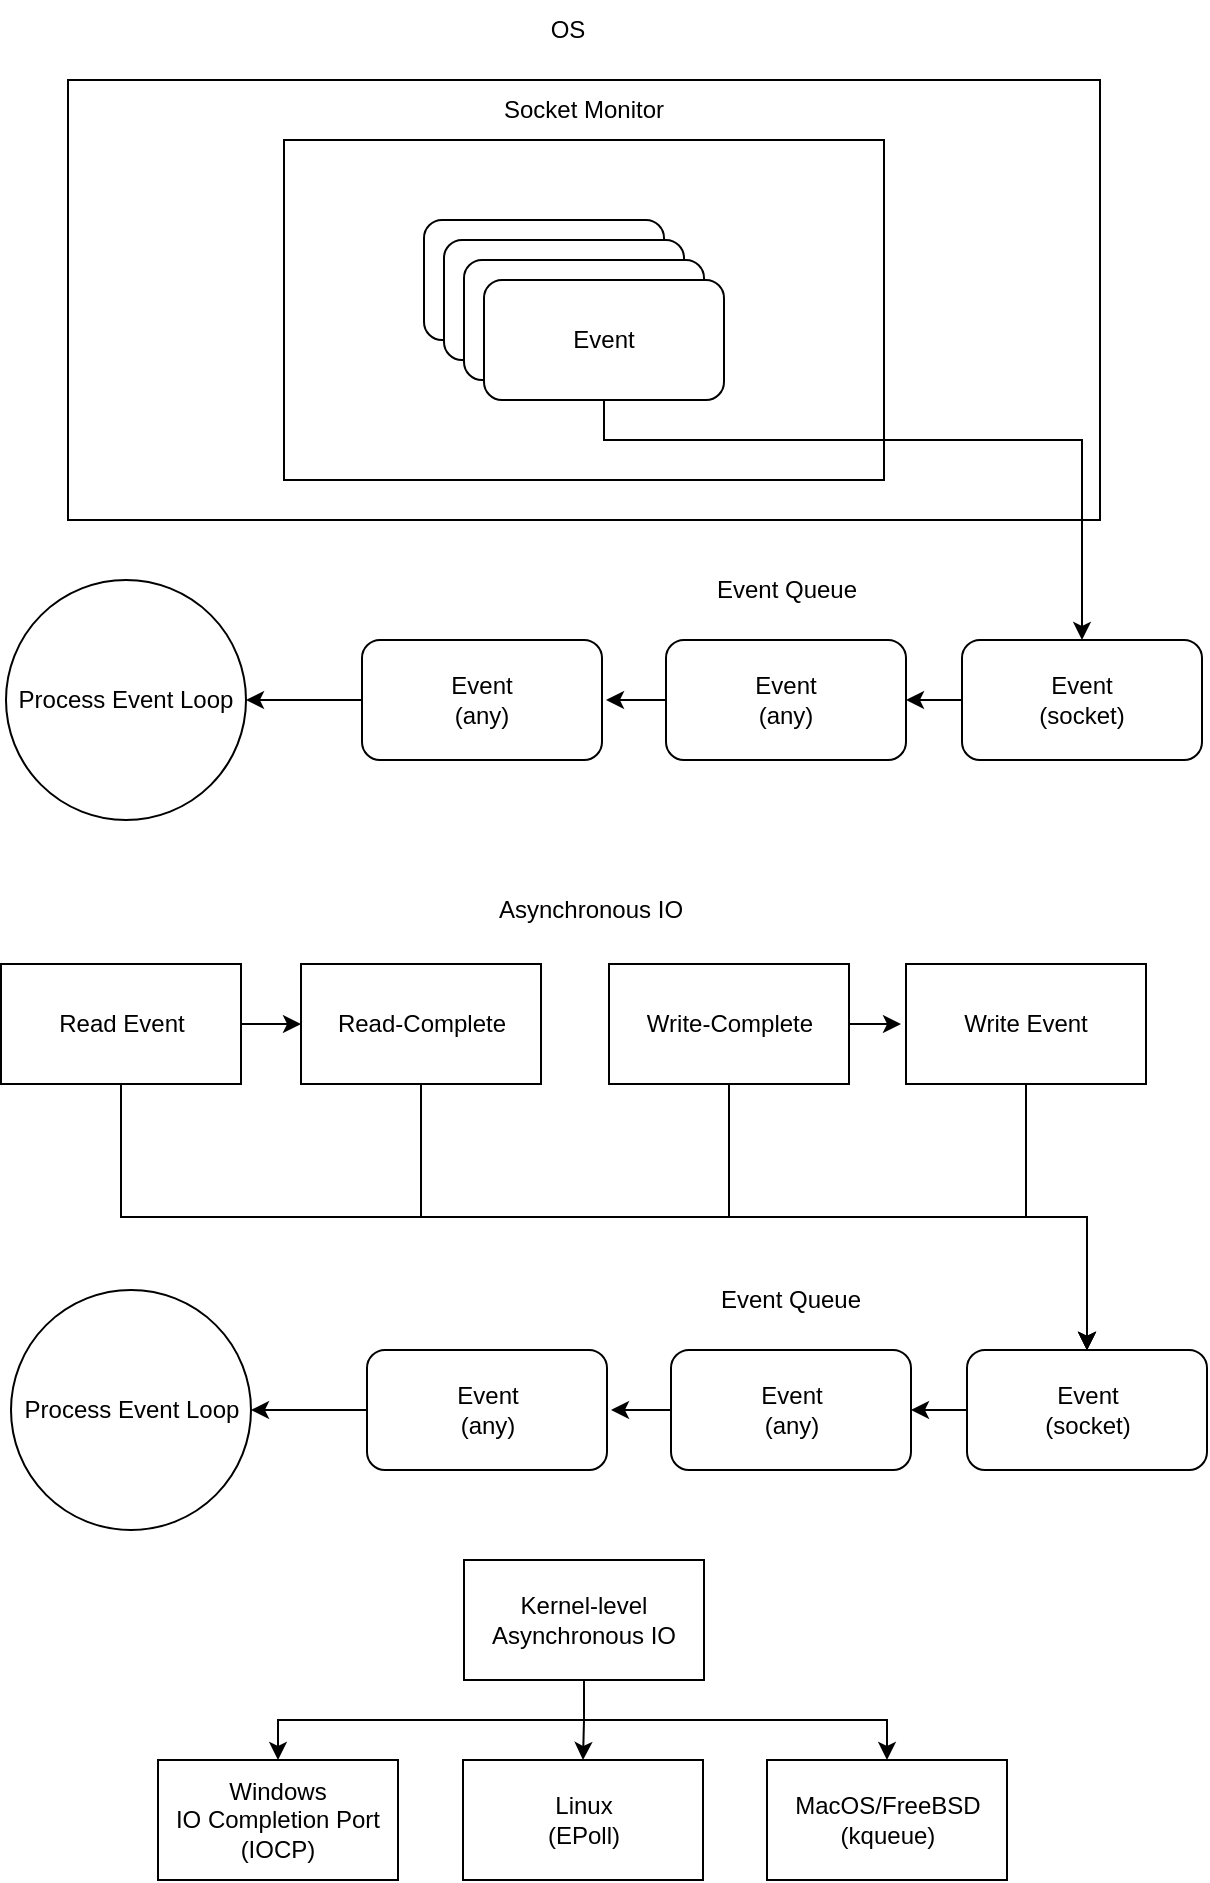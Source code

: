 <mxfile version="26.0.8">
  <diagram name="Page-1" id="e2ArdMHhzv_OrXprheBn">
    <mxGraphModel dx="1050" dy="557" grid="1" gridSize="10" guides="1" tooltips="1" connect="1" arrows="1" fold="1" page="1" pageScale="1" pageWidth="827" pageHeight="1169" math="0" shadow="0">
      <root>
        <mxCell id="0" />
        <mxCell id="1" parent="0" />
        <mxCell id="U4BreIy_PUs1d_vO0f3u-11" value="" style="rounded=0;whiteSpace=wrap;html=1;" vertex="1" parent="1">
          <mxGeometry x="156" y="80" width="516" height="220" as="geometry" />
        </mxCell>
        <mxCell id="U4BreIy_PUs1d_vO0f3u-5" value="" style="rounded=0;whiteSpace=wrap;html=1;" vertex="1" parent="1">
          <mxGeometry x="264" y="110" width="300" height="170" as="geometry" />
        </mxCell>
        <mxCell id="U4BreIy_PUs1d_vO0f3u-1" value="Event" style="rounded=1;whiteSpace=wrap;html=1;" vertex="1" parent="1">
          <mxGeometry x="334" y="150" width="120" height="60" as="geometry" />
        </mxCell>
        <mxCell id="U4BreIy_PUs1d_vO0f3u-2" value="Event" style="rounded=1;whiteSpace=wrap;html=1;" vertex="1" parent="1">
          <mxGeometry x="344" y="160" width="120" height="60" as="geometry" />
        </mxCell>
        <mxCell id="U4BreIy_PUs1d_vO0f3u-3" value="Event" style="rounded=1;whiteSpace=wrap;html=1;" vertex="1" parent="1">
          <mxGeometry x="354" y="170" width="120" height="60" as="geometry" />
        </mxCell>
        <mxCell id="U4BreIy_PUs1d_vO0f3u-44" style="edgeStyle=orthogonalEdgeStyle;rounded=0;orthogonalLoop=1;jettySize=auto;html=1;exitX=0.5;exitY=1;exitDx=0;exitDy=0;entryX=0.5;entryY=0;entryDx=0;entryDy=0;" edge="1" parent="1" source="U4BreIy_PUs1d_vO0f3u-4" target="U4BreIy_PUs1d_vO0f3u-38">
          <mxGeometry relative="1" as="geometry">
            <Array as="points">
              <mxPoint x="424" y="260" />
              <mxPoint x="663" y="260" />
            </Array>
          </mxGeometry>
        </mxCell>
        <mxCell id="U4BreIy_PUs1d_vO0f3u-4" value="Event" style="rounded=1;whiteSpace=wrap;html=1;" vertex="1" parent="1">
          <mxGeometry x="364" y="180" width="120" height="60" as="geometry" />
        </mxCell>
        <mxCell id="U4BreIy_PUs1d_vO0f3u-6" value="Socket Monitor" style="text;html=1;align=center;verticalAlign=middle;whiteSpace=wrap;rounded=0;" vertex="1" parent="1">
          <mxGeometry x="354" y="80" width="120" height="30" as="geometry" />
        </mxCell>
        <mxCell id="U4BreIy_PUs1d_vO0f3u-12" value="OS" style="text;html=1;align=center;verticalAlign=middle;whiteSpace=wrap;rounded=0;" vertex="1" parent="1">
          <mxGeometry x="376" y="40" width="60" height="30" as="geometry" />
        </mxCell>
        <mxCell id="U4BreIy_PUs1d_vO0f3u-55" style="edgeStyle=orthogonalEdgeStyle;rounded=0;orthogonalLoop=1;jettySize=auto;html=1;exitX=0.5;exitY=1;exitDx=0;exitDy=0;entryX=0.5;entryY=0;entryDx=0;entryDy=0;" edge="1" parent="1" source="U4BreIy_PUs1d_vO0f3u-27" target="U4BreIy_PUs1d_vO0f3u-52">
          <mxGeometry relative="1" as="geometry" />
        </mxCell>
        <mxCell id="U4BreIy_PUs1d_vO0f3u-56" style="edgeStyle=orthogonalEdgeStyle;rounded=0;orthogonalLoop=1;jettySize=auto;html=1;exitX=1;exitY=0.5;exitDx=0;exitDy=0;entryX=0;entryY=0.5;entryDx=0;entryDy=0;" edge="1" parent="1" source="U4BreIy_PUs1d_vO0f3u-27" target="U4BreIy_PUs1d_vO0f3u-29">
          <mxGeometry relative="1" as="geometry" />
        </mxCell>
        <mxCell id="U4BreIy_PUs1d_vO0f3u-27" value="Read Event" style="whiteSpace=wrap;html=1;" vertex="1" parent="1">
          <mxGeometry x="122.5" y="522" width="120" height="60" as="geometry" />
        </mxCell>
        <mxCell id="U4BreIy_PUs1d_vO0f3u-60" style="edgeStyle=orthogonalEdgeStyle;rounded=0;orthogonalLoop=1;jettySize=auto;html=1;exitX=0.5;exitY=1;exitDx=0;exitDy=0;" edge="1" parent="1" source="U4BreIy_PUs1d_vO0f3u-28" target="U4BreIy_PUs1d_vO0f3u-52">
          <mxGeometry relative="1" as="geometry" />
        </mxCell>
        <mxCell id="U4BreIy_PUs1d_vO0f3u-28" value="Write Event" style="whiteSpace=wrap;html=1;" vertex="1" parent="1">
          <mxGeometry x="575" y="522" width="120" height="60" as="geometry" />
        </mxCell>
        <mxCell id="U4BreIy_PUs1d_vO0f3u-57" style="edgeStyle=orthogonalEdgeStyle;rounded=0;orthogonalLoop=1;jettySize=auto;html=1;exitX=0.5;exitY=1;exitDx=0;exitDy=0;entryX=0.5;entryY=0;entryDx=0;entryDy=0;" edge="1" parent="1" source="U4BreIy_PUs1d_vO0f3u-29" target="U4BreIy_PUs1d_vO0f3u-52">
          <mxGeometry relative="1" as="geometry" />
        </mxCell>
        <mxCell id="U4BreIy_PUs1d_vO0f3u-29" value="Read-Complete" style="whiteSpace=wrap;html=1;" vertex="1" parent="1">
          <mxGeometry x="272.5" y="522" width="120" height="60" as="geometry" />
        </mxCell>
        <mxCell id="U4BreIy_PUs1d_vO0f3u-58" style="edgeStyle=orthogonalEdgeStyle;rounded=0;orthogonalLoop=1;jettySize=auto;html=1;exitX=0.5;exitY=1;exitDx=0;exitDy=0;entryX=0.5;entryY=0;entryDx=0;entryDy=0;" edge="1" parent="1" source="U4BreIy_PUs1d_vO0f3u-31" target="U4BreIy_PUs1d_vO0f3u-52">
          <mxGeometry relative="1" as="geometry" />
        </mxCell>
        <mxCell id="U4BreIy_PUs1d_vO0f3u-59" style="edgeStyle=orthogonalEdgeStyle;rounded=0;orthogonalLoop=1;jettySize=auto;html=1;exitX=1;exitY=0.5;exitDx=0;exitDy=0;" edge="1" parent="1" source="U4BreIy_PUs1d_vO0f3u-31">
          <mxGeometry relative="1" as="geometry">
            <mxPoint x="572.5" y="552" as="targetPoint" />
          </mxGeometry>
        </mxCell>
        <mxCell id="U4BreIy_PUs1d_vO0f3u-31" value="Write-Complete" style="whiteSpace=wrap;html=1;" vertex="1" parent="1">
          <mxGeometry x="426.5" y="522" width="120" height="60" as="geometry" />
        </mxCell>
        <mxCell id="U4BreIy_PUs1d_vO0f3u-33" style="edgeStyle=orthogonalEdgeStyle;rounded=0;orthogonalLoop=1;jettySize=auto;html=1;exitX=0;exitY=0.5;exitDx=0;exitDy=0;entryX=1;entryY=0.5;entryDx=0;entryDy=0;" edge="1" parent="1" source="U4BreIy_PUs1d_vO0f3u-34" target="U4BreIy_PUs1d_vO0f3u-39">
          <mxGeometry relative="1" as="geometry" />
        </mxCell>
        <mxCell id="U4BreIy_PUs1d_vO0f3u-34" value="Event&lt;div&gt;(any)&lt;/div&gt;" style="rounded=1;whiteSpace=wrap;html=1;" vertex="1" parent="1">
          <mxGeometry x="303" y="360" width="120" height="60" as="geometry" />
        </mxCell>
        <mxCell id="U4BreIy_PUs1d_vO0f3u-35" style="edgeStyle=orthogonalEdgeStyle;rounded=0;orthogonalLoop=1;jettySize=auto;html=1;exitX=0;exitY=0.5;exitDx=0;exitDy=0;" edge="1" parent="1" source="U4BreIy_PUs1d_vO0f3u-36">
          <mxGeometry relative="1" as="geometry">
            <mxPoint x="425" y="390" as="targetPoint" />
          </mxGeometry>
        </mxCell>
        <mxCell id="U4BreIy_PUs1d_vO0f3u-36" value="Event&lt;div&gt;(any)&lt;/div&gt;" style="rounded=1;whiteSpace=wrap;html=1;" vertex="1" parent="1">
          <mxGeometry x="455" y="360" width="120" height="60" as="geometry" />
        </mxCell>
        <mxCell id="U4BreIy_PUs1d_vO0f3u-37" style="edgeStyle=orthogonalEdgeStyle;rounded=0;orthogonalLoop=1;jettySize=auto;html=1;exitX=0;exitY=0.5;exitDx=0;exitDy=0;entryX=1;entryY=0.5;entryDx=0;entryDy=0;" edge="1" parent="1" source="U4BreIy_PUs1d_vO0f3u-38" target="U4BreIy_PUs1d_vO0f3u-36">
          <mxGeometry relative="1" as="geometry" />
        </mxCell>
        <mxCell id="U4BreIy_PUs1d_vO0f3u-38" value="Event&lt;div&gt;(socket)&lt;/div&gt;" style="rounded=1;whiteSpace=wrap;html=1;" vertex="1" parent="1">
          <mxGeometry x="603" y="360" width="120" height="60" as="geometry" />
        </mxCell>
        <mxCell id="U4BreIy_PUs1d_vO0f3u-39" value="Process Event Loop" style="ellipse;whiteSpace=wrap;html=1;aspect=fixed;" vertex="1" parent="1">
          <mxGeometry x="125" y="330" width="120" height="120" as="geometry" />
        </mxCell>
        <mxCell id="U4BreIy_PUs1d_vO0f3u-41" value="Asynchronous IO" style="text;html=1;align=center;verticalAlign=middle;resizable=0;points=[];autosize=1;strokeColor=none;fillColor=none;" vertex="1" parent="1">
          <mxGeometry x="356.5" y="480" width="120" height="30" as="geometry" />
        </mxCell>
        <mxCell id="U4BreIy_PUs1d_vO0f3u-43" value="Event Queue" style="text;html=1;align=center;verticalAlign=middle;whiteSpace=wrap;rounded=0;" vertex="1" parent="1">
          <mxGeometry x="457.5" y="320" width="115" height="30" as="geometry" />
        </mxCell>
        <mxCell id="U4BreIy_PUs1d_vO0f3u-47" style="edgeStyle=orthogonalEdgeStyle;rounded=0;orthogonalLoop=1;jettySize=auto;html=1;exitX=0;exitY=0.5;exitDx=0;exitDy=0;entryX=1;entryY=0.5;entryDx=0;entryDy=0;" edge="1" source="U4BreIy_PUs1d_vO0f3u-48" target="U4BreIy_PUs1d_vO0f3u-53" parent="1">
          <mxGeometry relative="1" as="geometry" />
        </mxCell>
        <mxCell id="U4BreIy_PUs1d_vO0f3u-48" value="Event&lt;div&gt;(any)&lt;/div&gt;" style="rounded=1;whiteSpace=wrap;html=1;" vertex="1" parent="1">
          <mxGeometry x="305.5" y="715" width="120" height="60" as="geometry" />
        </mxCell>
        <mxCell id="U4BreIy_PUs1d_vO0f3u-49" style="edgeStyle=orthogonalEdgeStyle;rounded=0;orthogonalLoop=1;jettySize=auto;html=1;exitX=0;exitY=0.5;exitDx=0;exitDy=0;" edge="1" source="U4BreIy_PUs1d_vO0f3u-50" parent="1">
          <mxGeometry relative="1" as="geometry">
            <mxPoint x="427.5" y="745" as="targetPoint" />
          </mxGeometry>
        </mxCell>
        <mxCell id="U4BreIy_PUs1d_vO0f3u-50" value="Event&lt;div&gt;(any)&lt;/div&gt;" style="rounded=1;whiteSpace=wrap;html=1;" vertex="1" parent="1">
          <mxGeometry x="457.5" y="715" width="120" height="60" as="geometry" />
        </mxCell>
        <mxCell id="U4BreIy_PUs1d_vO0f3u-51" style="edgeStyle=orthogonalEdgeStyle;rounded=0;orthogonalLoop=1;jettySize=auto;html=1;exitX=0;exitY=0.5;exitDx=0;exitDy=0;entryX=1;entryY=0.5;entryDx=0;entryDy=0;" edge="1" source="U4BreIy_PUs1d_vO0f3u-52" target="U4BreIy_PUs1d_vO0f3u-50" parent="1">
          <mxGeometry relative="1" as="geometry" />
        </mxCell>
        <mxCell id="U4BreIy_PUs1d_vO0f3u-52" value="Event&lt;div&gt;(socket)&lt;/div&gt;" style="rounded=1;whiteSpace=wrap;html=1;" vertex="1" parent="1">
          <mxGeometry x="605.5" y="715" width="120" height="60" as="geometry" />
        </mxCell>
        <mxCell id="U4BreIy_PUs1d_vO0f3u-53" value="Process Event Loop" style="ellipse;whiteSpace=wrap;html=1;aspect=fixed;" vertex="1" parent="1">
          <mxGeometry x="127.5" y="685" width="120" height="120" as="geometry" />
        </mxCell>
        <mxCell id="U4BreIy_PUs1d_vO0f3u-54" value="Event Queue" style="text;html=1;align=center;verticalAlign=middle;whiteSpace=wrap;rounded=0;" vertex="1" parent="1">
          <mxGeometry x="460" y="675" width="115" height="30" as="geometry" />
        </mxCell>
        <mxCell id="U4BreIy_PUs1d_vO0f3u-61" value="Windows&lt;div&gt;IO Completion Port&lt;/div&gt;&lt;div&gt;(IOCP)&lt;/div&gt;" style="whiteSpace=wrap;html=1;" vertex="1" parent="1">
          <mxGeometry x="201" y="920" width="120" height="60" as="geometry" />
        </mxCell>
        <mxCell id="U4BreIy_PUs1d_vO0f3u-62" value="Linux&lt;div&gt;(EPoll)&lt;/div&gt;" style="whiteSpace=wrap;html=1;" vertex="1" parent="1">
          <mxGeometry x="353.5" y="920" width="120" height="60" as="geometry" />
        </mxCell>
        <mxCell id="U4BreIy_PUs1d_vO0f3u-63" value="MacOS/FreeBSD&lt;div&gt;(kqueue)&lt;/div&gt;" style="whiteSpace=wrap;html=1;" vertex="1" parent="1">
          <mxGeometry x="505.5" y="920" width="120" height="60" as="geometry" />
        </mxCell>
        <mxCell id="U4BreIy_PUs1d_vO0f3u-65" style="edgeStyle=orthogonalEdgeStyle;rounded=0;orthogonalLoop=1;jettySize=auto;html=1;exitX=0.5;exitY=1;exitDx=0;exitDy=0;" edge="1" parent="1" source="U4BreIy_PUs1d_vO0f3u-64" target="U4BreIy_PUs1d_vO0f3u-61">
          <mxGeometry relative="1" as="geometry" />
        </mxCell>
        <mxCell id="U4BreIy_PUs1d_vO0f3u-66" style="edgeStyle=orthogonalEdgeStyle;rounded=0;orthogonalLoop=1;jettySize=auto;html=1;exitX=0.5;exitY=1;exitDx=0;exitDy=0;" edge="1" parent="1" source="U4BreIy_PUs1d_vO0f3u-64" target="U4BreIy_PUs1d_vO0f3u-62">
          <mxGeometry relative="1" as="geometry" />
        </mxCell>
        <mxCell id="U4BreIy_PUs1d_vO0f3u-67" style="edgeStyle=orthogonalEdgeStyle;rounded=0;orthogonalLoop=1;jettySize=auto;html=1;exitX=0.5;exitY=1;exitDx=0;exitDy=0;" edge="1" parent="1" source="U4BreIy_PUs1d_vO0f3u-64" target="U4BreIy_PUs1d_vO0f3u-63">
          <mxGeometry relative="1" as="geometry" />
        </mxCell>
        <mxCell id="U4BreIy_PUs1d_vO0f3u-64" value="Kernel-level&lt;div&gt;Asynchronous IO&lt;/div&gt;" style="whiteSpace=wrap;html=1;" vertex="1" parent="1">
          <mxGeometry x="354" y="820" width="120" height="60" as="geometry" />
        </mxCell>
      </root>
    </mxGraphModel>
  </diagram>
</mxfile>

